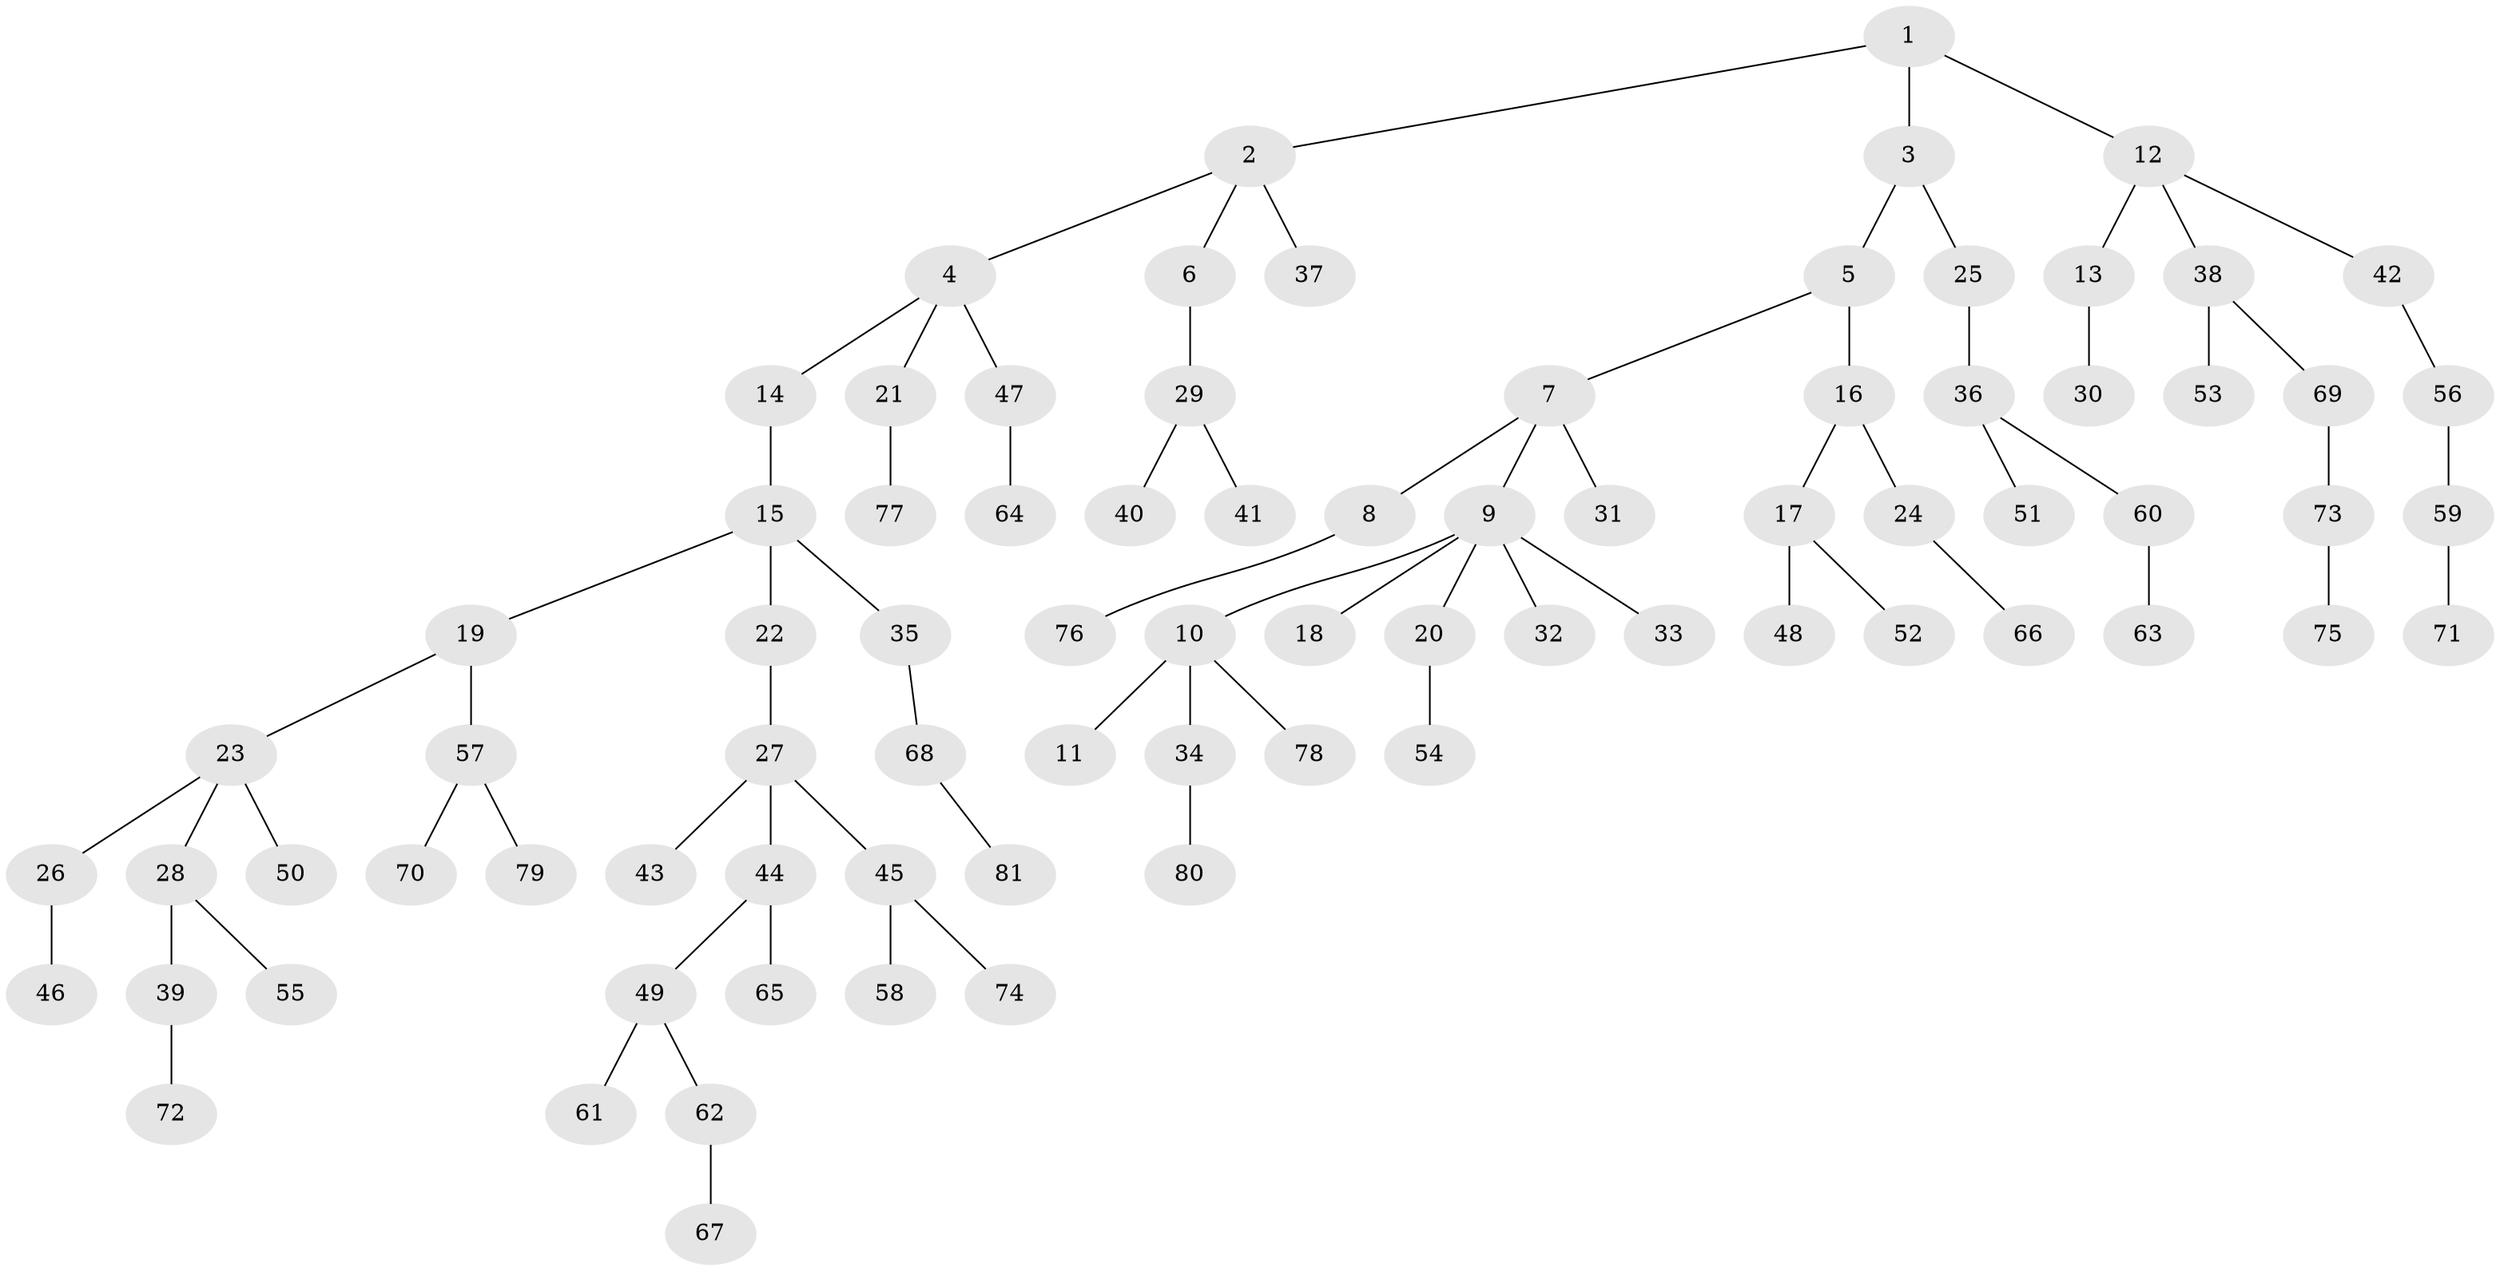 // Generated by graph-tools (version 1.1) at 2025/26/03/09/25 03:26:30]
// undirected, 81 vertices, 80 edges
graph export_dot {
graph [start="1"]
  node [color=gray90,style=filled];
  1;
  2;
  3;
  4;
  5;
  6;
  7;
  8;
  9;
  10;
  11;
  12;
  13;
  14;
  15;
  16;
  17;
  18;
  19;
  20;
  21;
  22;
  23;
  24;
  25;
  26;
  27;
  28;
  29;
  30;
  31;
  32;
  33;
  34;
  35;
  36;
  37;
  38;
  39;
  40;
  41;
  42;
  43;
  44;
  45;
  46;
  47;
  48;
  49;
  50;
  51;
  52;
  53;
  54;
  55;
  56;
  57;
  58;
  59;
  60;
  61;
  62;
  63;
  64;
  65;
  66;
  67;
  68;
  69;
  70;
  71;
  72;
  73;
  74;
  75;
  76;
  77;
  78;
  79;
  80;
  81;
  1 -- 2;
  1 -- 3;
  1 -- 12;
  2 -- 4;
  2 -- 6;
  2 -- 37;
  3 -- 5;
  3 -- 25;
  4 -- 14;
  4 -- 21;
  4 -- 47;
  5 -- 7;
  5 -- 16;
  6 -- 29;
  7 -- 8;
  7 -- 9;
  7 -- 31;
  8 -- 76;
  9 -- 10;
  9 -- 18;
  9 -- 20;
  9 -- 32;
  9 -- 33;
  10 -- 11;
  10 -- 34;
  10 -- 78;
  12 -- 13;
  12 -- 38;
  12 -- 42;
  13 -- 30;
  14 -- 15;
  15 -- 19;
  15 -- 22;
  15 -- 35;
  16 -- 17;
  16 -- 24;
  17 -- 48;
  17 -- 52;
  19 -- 23;
  19 -- 57;
  20 -- 54;
  21 -- 77;
  22 -- 27;
  23 -- 26;
  23 -- 28;
  23 -- 50;
  24 -- 66;
  25 -- 36;
  26 -- 46;
  27 -- 43;
  27 -- 44;
  27 -- 45;
  28 -- 39;
  28 -- 55;
  29 -- 40;
  29 -- 41;
  34 -- 80;
  35 -- 68;
  36 -- 51;
  36 -- 60;
  38 -- 53;
  38 -- 69;
  39 -- 72;
  42 -- 56;
  44 -- 49;
  44 -- 65;
  45 -- 58;
  45 -- 74;
  47 -- 64;
  49 -- 61;
  49 -- 62;
  56 -- 59;
  57 -- 70;
  57 -- 79;
  59 -- 71;
  60 -- 63;
  62 -- 67;
  68 -- 81;
  69 -- 73;
  73 -- 75;
}
